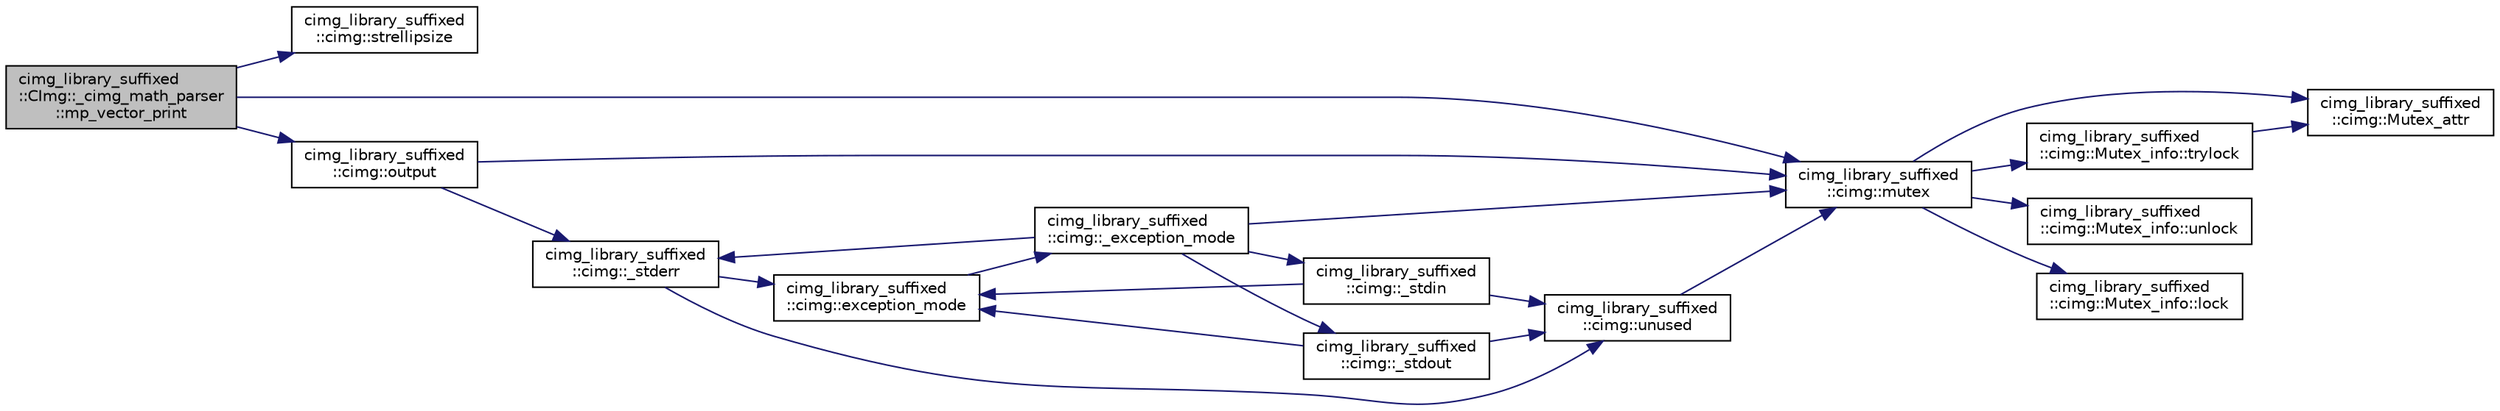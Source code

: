 digraph "cimg_library_suffixed::CImg::_cimg_math_parser::mp_vector_print"
{
  edge [fontname="Helvetica",fontsize="10",labelfontname="Helvetica",labelfontsize="10"];
  node [fontname="Helvetica",fontsize="10",shape=record];
  rankdir="LR";
  Node1194 [label="cimg_library_suffixed\l::CImg::_cimg_math_parser\l::mp_vector_print",height=0.2,width=0.4,color="black", fillcolor="grey75", style="filled", fontcolor="black"];
  Node1194 -> Node1195 [color="midnightblue",fontsize="10",style="solid",fontname="Helvetica"];
  Node1195 [label="cimg_library_suffixed\l::cimg::strellipsize",height=0.2,width=0.4,color="black", fillcolor="white", style="filled",URL="$namespacecimg__library__suffixed_1_1cimg.html#a69a3a1bbdf0f62474211ea5a398f9e72",tooltip="Ellipsize a string. "];
  Node1194 -> Node1196 [color="midnightblue",fontsize="10",style="solid",fontname="Helvetica"];
  Node1196 [label="cimg_library_suffixed\l::cimg::mutex",height=0.2,width=0.4,color="black", fillcolor="white", style="filled",URL="$namespacecimg__library__suffixed_1_1cimg.html#a9e739e4b4ac058abfba069466617b914"];
  Node1196 -> Node1197 [color="midnightblue",fontsize="10",style="solid",fontname="Helvetica"];
  Node1197 [label="cimg_library_suffixed\l::cimg::Mutex_attr",height=0.2,width=0.4,color="black", fillcolor="white", style="filled",URL="$namespacecimg__library__suffixed_1_1cimg.html#aa0e1bc96ae6e235dc5b67b8b0a466166"];
  Node1196 -> Node1198 [color="midnightblue",fontsize="10",style="solid",fontname="Helvetica"];
  Node1198 [label="cimg_library_suffixed\l::cimg::Mutex_info::unlock",height=0.2,width=0.4,color="black", fillcolor="white", style="filled",URL="$structcimg__library__suffixed_1_1cimg_1_1_mutex__info.html#afac3fa5f107ad4795fb867050f616555"];
  Node1196 -> Node1199 [color="midnightblue",fontsize="10",style="solid",fontname="Helvetica"];
  Node1199 [label="cimg_library_suffixed\l::cimg::Mutex_info::lock",height=0.2,width=0.4,color="black", fillcolor="white", style="filled",URL="$structcimg__library__suffixed_1_1cimg_1_1_mutex__info.html#a6cc8e26847a1aa649febed03d70182e7"];
  Node1196 -> Node1200 [color="midnightblue",fontsize="10",style="solid",fontname="Helvetica"];
  Node1200 [label="cimg_library_suffixed\l::cimg::Mutex_info::trylock",height=0.2,width=0.4,color="black", fillcolor="white", style="filled",URL="$structcimg__library__suffixed_1_1cimg_1_1_mutex__info.html#a9bf4ed1e1dfe6f28fa6250cd04f3c900"];
  Node1200 -> Node1197 [color="midnightblue",fontsize="10",style="solid",fontname="Helvetica"];
  Node1194 -> Node1201 [color="midnightblue",fontsize="10",style="solid",fontname="Helvetica"];
  Node1201 [label="cimg_library_suffixed\l::cimg::output",height=0.2,width=0.4,color="black", fillcolor="white", style="filled",URL="$namespacecimg__library__suffixed_1_1cimg.html#ada686776cc71803df391eea79cd1b3e5",tooltip="Get/set default output stream for the  library messages. "];
  Node1201 -> Node1196 [color="midnightblue",fontsize="10",style="solid",fontname="Helvetica"];
  Node1201 -> Node1202 [color="midnightblue",fontsize="10",style="solid",fontname="Helvetica"];
  Node1202 [label="cimg_library_suffixed\l::cimg::_stderr",height=0.2,width=0.4,color="black", fillcolor="white", style="filled",URL="$namespacecimg__library__suffixed_1_1cimg.html#aab8db7528c32a8fd3a3dc471e662782e"];
  Node1202 -> Node1203 [color="midnightblue",fontsize="10",style="solid",fontname="Helvetica"];
  Node1203 [label="cimg_library_suffixed\l::cimg::unused",height=0.2,width=0.4,color="black", fillcolor="white", style="filled",URL="$namespacecimg__library__suffixed_1_1cimg.html#a79aef0cbcf66ceb71c2b74cb66b4deb2",tooltip="Avoid warning messages due to unused parameters. Do nothing actually. "];
  Node1203 -> Node1196 [color="midnightblue",fontsize="10",style="solid",fontname="Helvetica"];
  Node1202 -> Node1204 [color="midnightblue",fontsize="10",style="solid",fontname="Helvetica"];
  Node1204 [label="cimg_library_suffixed\l::cimg::exception_mode",height=0.2,width=0.4,color="black", fillcolor="white", style="filled",URL="$namespacecimg__library__suffixed_1_1cimg.html#aeafab144366eddd11360f32f468fa4af",tooltip="Set current  exception mode. "];
  Node1204 -> Node1205 [color="midnightblue",fontsize="10",style="solid",fontname="Helvetica"];
  Node1205 [label="cimg_library_suffixed\l::cimg::_exception_mode",height=0.2,width=0.4,color="black", fillcolor="white", style="filled",URL="$namespacecimg__library__suffixed_1_1cimg.html#a6c578f866de2be9be7e385d693c758c8"];
  Node1205 -> Node1196 [color="midnightblue",fontsize="10",style="solid",fontname="Helvetica"];
  Node1205 -> Node1206 [color="midnightblue",fontsize="10",style="solid",fontname="Helvetica"];
  Node1206 [label="cimg_library_suffixed\l::cimg::_stdin",height=0.2,width=0.4,color="black", fillcolor="white", style="filled",URL="$namespacecimg__library__suffixed_1_1cimg.html#a01a3b743897290604513ea6d847c9886"];
  Node1206 -> Node1203 [color="midnightblue",fontsize="10",style="solid",fontname="Helvetica"];
  Node1206 -> Node1204 [color="midnightblue",fontsize="10",style="solid",fontname="Helvetica"];
  Node1205 -> Node1207 [color="midnightblue",fontsize="10",style="solid",fontname="Helvetica"];
  Node1207 [label="cimg_library_suffixed\l::cimg::_stdout",height=0.2,width=0.4,color="black", fillcolor="white", style="filled",URL="$namespacecimg__library__suffixed_1_1cimg.html#a493220746e5df3466568bd7862825008"];
  Node1207 -> Node1203 [color="midnightblue",fontsize="10",style="solid",fontname="Helvetica"];
  Node1207 -> Node1204 [color="midnightblue",fontsize="10",style="solid",fontname="Helvetica"];
  Node1205 -> Node1202 [color="midnightblue",fontsize="10",style="solid",fontname="Helvetica"];
}
